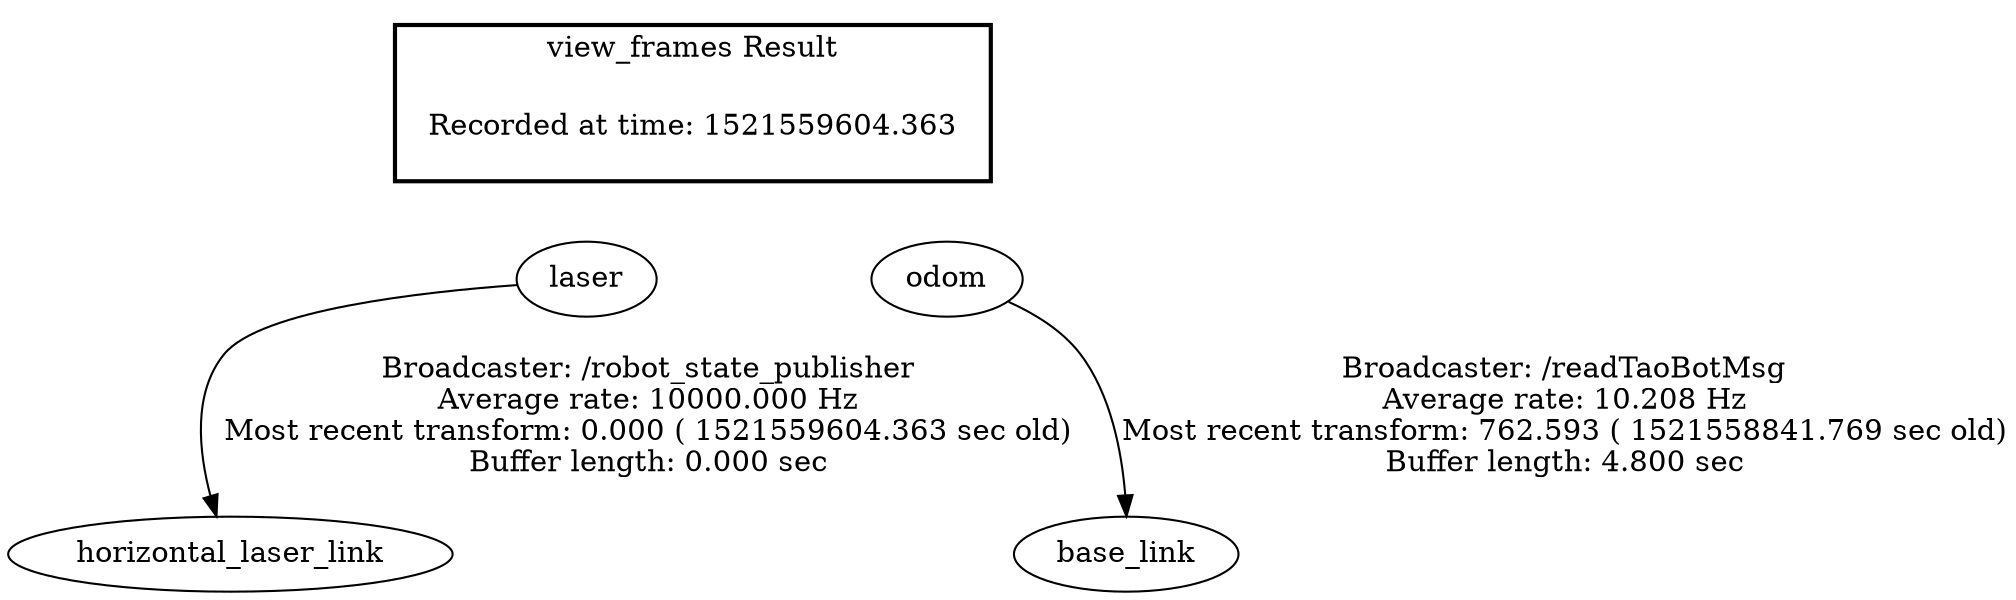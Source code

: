 digraph G {
"laser" -> "horizontal_laser_link"[label="Broadcaster: /robot_state_publisher\nAverage rate: 10000.000 Hz\nMost recent transform: 0.000 ( 1521559604.363 sec old)\nBuffer length: 0.000 sec\n"];
"odom" -> "base_link"[label="Broadcaster: /readTaoBotMsg\nAverage rate: 10.208 Hz\nMost recent transform: 762.593 ( 1521558841.769 sec old)\nBuffer length: 4.800 sec\n"];
edge [style=invis];
 subgraph cluster_legend { style=bold; color=black; label ="view_frames Result";
"Recorded at time: 1521559604.363"[ shape=plaintext ] ;
 }->"laser";
edge [style=invis];
 subgraph cluster_legend { style=bold; color=black; label ="view_frames Result";
"Recorded at time: 1521559604.363"[ shape=plaintext ] ;
 }->"odom";
}